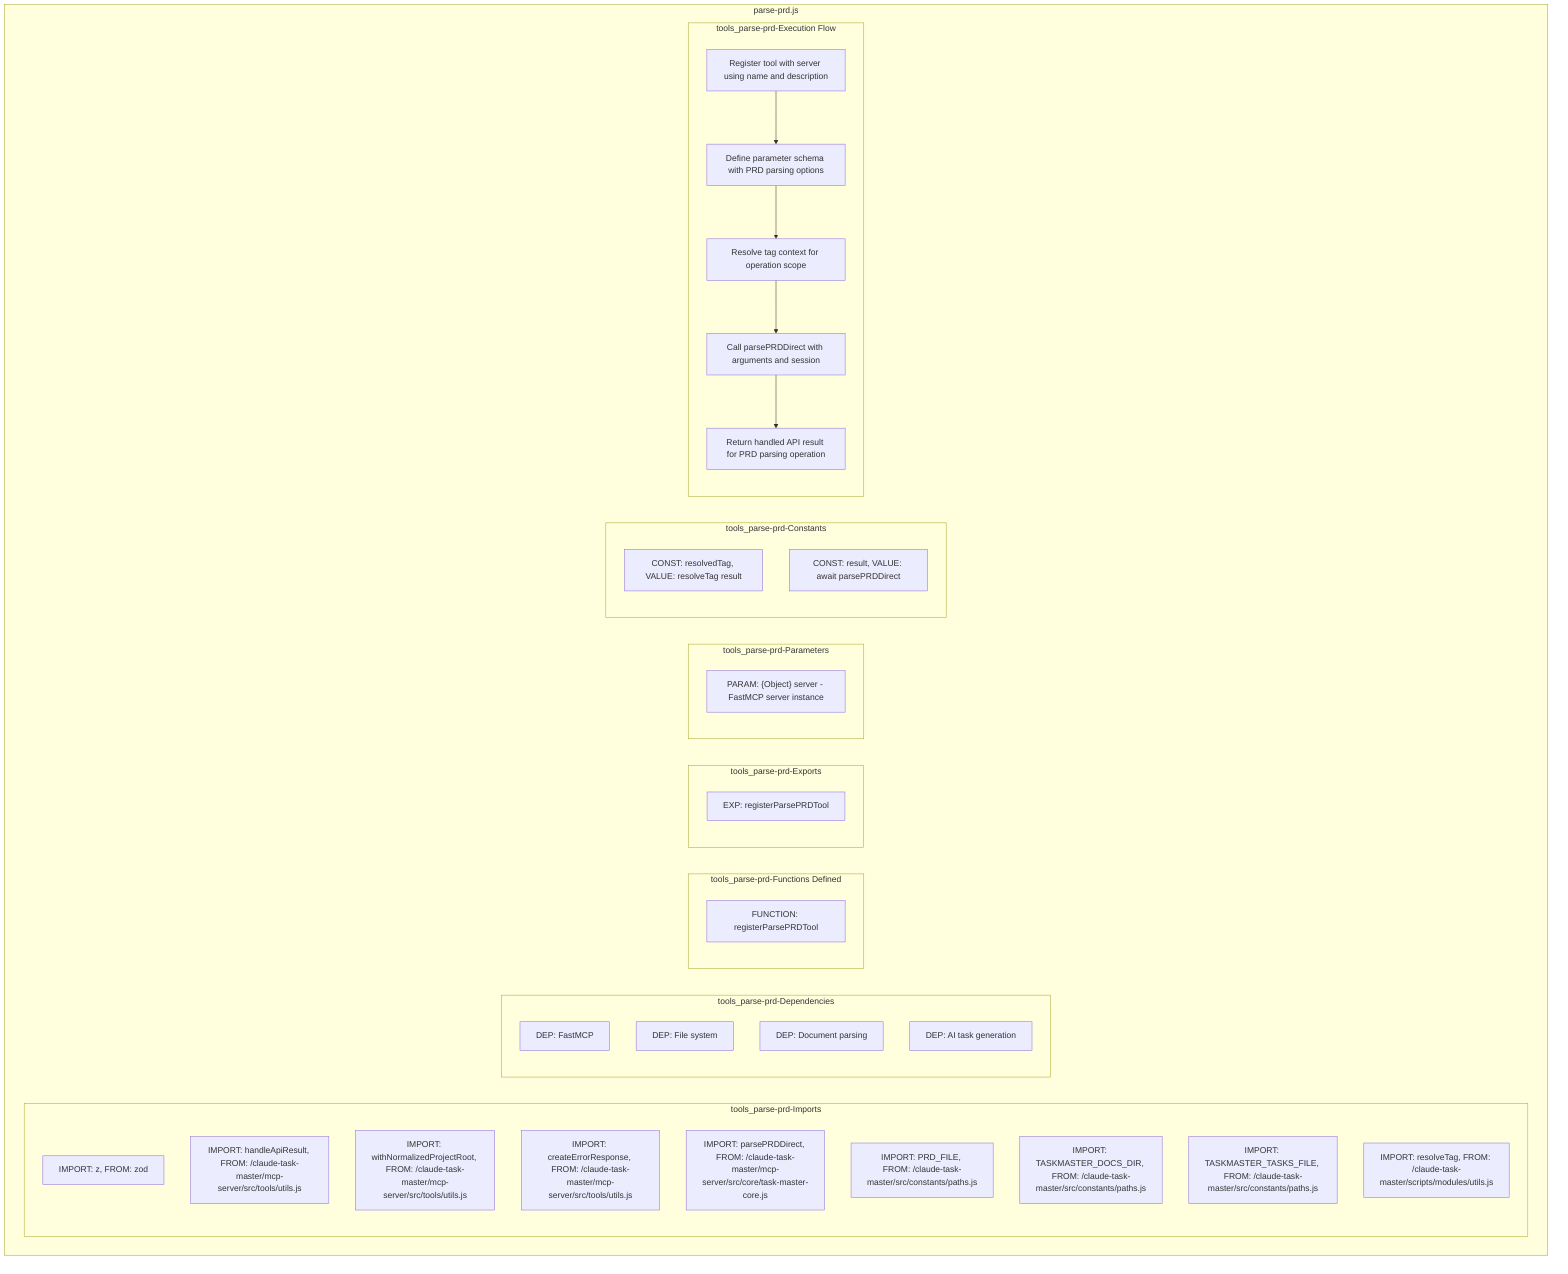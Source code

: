 flowchart TB
    subgraph tools_parse-prd-Imports["tools_parse-prd-Imports"]
        I1["IMPORT: z, FROM: zod"]
        I2["IMPORT: handleApiResult, FROM: /claude-task-master/mcp-server/src/tools/utils.js"]
        I3["IMPORT: withNormalizedProjectRoot, FROM: /claude-task-master/mcp-server/src/tools/utils.js"]
        I4["IMPORT: createErrorResponse, FROM: /claude-task-master/mcp-server/src/tools/utils.js"]
        I5["IMPORT: parsePRDDirect, FROM: /claude-task-master/mcp-server/src/core/task-master-core.js"]
        I6["IMPORT: PRD_FILE, FROM: /claude-task-master/src/constants/paths.js"]
        I7["IMPORT: TASKMASTER_DOCS_DIR, FROM: /claude-task-master/src/constants/paths.js"]
        I8["IMPORT: TASKMASTER_TASKS_FILE, FROM: /claude-task-master/src/constants/paths.js"]
        I9["IMPORT: resolveTag, FROM: /claude-task-master/scripts/modules/utils.js"]
    end
    subgraph tools_parse-prd-Dependencies["tools_parse-prd-Dependencies"]
        D1["DEP: FastMCP"]
        D2["DEP: File system"]
        D3["DEP: Document parsing"]
        D4["DEP: AI task generation"]
    end
    subgraph tools_parse-prd-FunctionsDefined["tools_parse-prd-Functions Defined"]
        FU1["FUNCTION: registerParsePRDTool"]
    end
    subgraph tools_parse-prd-Exports["tools_parse-prd-Exports"]
        E1["EXP: registerParsePRDTool"]
    end
    subgraph tools_parse-prd-Parameters["tools_parse-prd-Parameters"]
        P1["PARAM: {Object} server - FastMCP server instance"]
    end
    subgraph tools_parse-prd-Constants["tools_parse-prd-Constants"]
        C1["CONST: resolvedTag, VALUE: resolveTag result"]
        C2["CONST: result, VALUE: await parsePRDDirect"]
    end
    subgraph tools_parse-prd-ExecutionFlow["tools_parse-prd-Execution Flow"]
        FL1["Register tool with server using name and description"]
        FL2["Define parameter schema with PRD parsing options"]
        FL3["Resolve tag context for operation scope"]
        FL4["Call parsePRDDirect with arguments and session"]
        FL5["Return handled API result for PRD parsing operation"]
    end
    subgraph tools_parse-prd["parse-prd.js"]
        tools_parse-prd-Imports
        tools_parse-prd-Dependencies
        tools_parse-prd-FunctionsDefined
        tools_parse-prd-Exports
        tools_parse-prd-Parameters
        tools_parse-prd-Constants
        tools_parse-prd-ExecutionFlow
    end
    FL1 --> FL2
    FL2 --> FL3
    FL3 --> FL4
    FL4 --> FL5